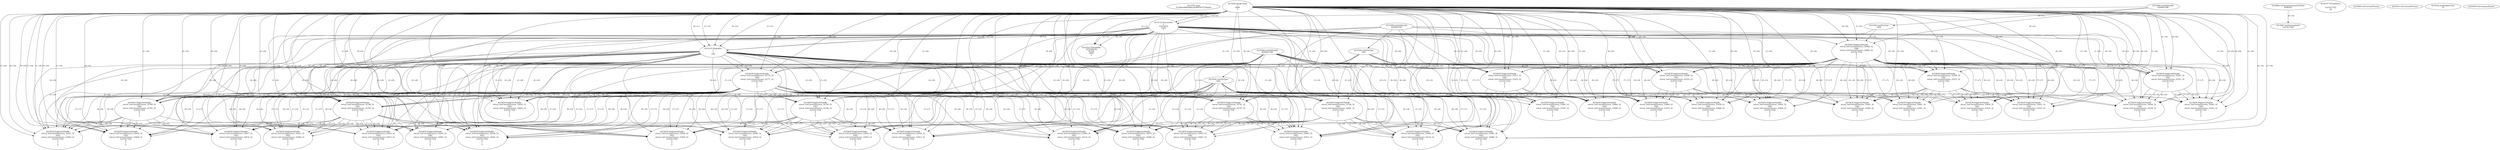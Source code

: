 // Global SCDG with merge call
digraph {
	0 [label="4213792.main
01248ce9d9ae6da24a4887b7475baeb5"]
	1 [label="4214265.HeapCreate
1
4096
0"]
	2 [label="4218869.GetSystemTimeAsFileTime
4288292"]
	3 [label="4214116.VirtualAlloc
0
33554432
8192
1"]
	1 -> 3 [label="(1-->4)"]
	1 -> 3 [label="(0-->4)"]
	4 [label="4214147.VirtualQuery

2147417352
28"]
	5 [label="4214333.HeapAlloc
1
1
256"]
	1 -> 5 [label="(1-->1)"]
	1 -> 5 [label="(0-->1)"]
	3 -> 5 [label="(4-->1)"]
	1 -> 5 [label="(1-->2)"]
	1 -> 5 [label="(0-->2)"]
	3 -> 5 [label="(4-->2)"]
	6 [label="4219047.GetStartupInfoA
2147417564"]
	2 -> 6 [label="(0-->0)"]
	7 [label="4219368.GetStdHandle
4294967286"]
	8 [label="4219392.GetFileType
1000"]
	7 -> 8 [label="(0-->1)"]
	9 [label="4219405.GetCurrentProcess
"]
	10 [label="4219414.GetCurrentProcess
"]
	11 [label="4219439.DuplicateHandle
retval_GetCurrentProcess_32770_32
1000
retval_GetCurrentProcess_32771_32
2147417556
0
1
2"]
	7 -> 11 [label="(0-->2)"]
	8 -> 11 [label="(1-->2)"]
	1 -> 11 [label="(1-->6)"]
	1 -> 11 [label="(0-->6)"]
	3 -> 11 [label="(4-->6)"]
	5 -> 11 [label="(1-->6)"]
	5 -> 11 [label="(2-->6)"]
	12 [label="4219368.GetStdHandle
4294967285"]
	13 [label="4219392.GetFileType
1001"]
	12 -> 13 [label="(0-->1)"]
	14 [label="4219439.DuplicateHandle
retval_GetCurrentProcess_32790_32
1001
retval_GetCurrentProcess_32796_32
2147417556
0
1
2"]
	12 -> 14 [label="(0-->2)"]
	13 -> 14 [label="(1-->2)"]
	11 -> 14 [label="(4-->4)"]
	1 -> 14 [label="(1-->6)"]
	1 -> 14 [label="(0-->6)"]
	3 -> 14 [label="(4-->6)"]
	5 -> 14 [label="(1-->6)"]
	5 -> 14 [label="(2-->6)"]
	11 -> 14 [label="(6-->6)"]
	11 -> 14 [label="(7-->7)"]
	15 [label="4219368.GetStdHandle
4294967284"]
	16 [label="4219392.GetFileType
1002"]
	15 -> 16 [label="(0-->1)"]
	17 [label="4219439.DuplicateHandle
retval_GetCurrentProcess_32954_32
1002
retval_GetCurrentProcess_33063_32
2147417556
0
1
2"]
	15 -> 17 [label="(0-->2)"]
	16 -> 17 [label="(1-->2)"]
	11 -> 17 [label="(4-->4)"]
	14 -> 17 [label="(4-->4)"]
	1 -> 17 [label="(1-->6)"]
	1 -> 17 [label="(0-->6)"]
	3 -> 17 [label="(4-->6)"]
	5 -> 17 [label="(1-->6)"]
	5 -> 17 [label="(2-->6)"]
	11 -> 17 [label="(6-->6)"]
	14 -> 17 [label="(6-->6)"]
	11 -> 17 [label="(7-->7)"]
	14 -> 17 [label="(7-->7)"]
	18 [label="4219524.SetHandleCount
32"]
	19 [label="4220059.GetCommandLineA
"]
	20 [label="4219439.DuplicateHandle
retval_GetCurrentProcess_32789_32
1001
retval_GetCurrentProcess_32795_32
2147417556
0
1
2"]
	12 -> 20 [label="(0-->2)"]
	13 -> 20 [label="(1-->2)"]
	11 -> 20 [label="(4-->4)"]
	1 -> 20 [label="(1-->6)"]
	1 -> 20 [label="(0-->6)"]
	3 -> 20 [label="(4-->6)"]
	5 -> 20 [label="(1-->6)"]
	5 -> 20 [label="(2-->6)"]
	11 -> 20 [label="(6-->6)"]
	11 -> 20 [label="(7-->7)"]
	21 [label="4219439.DuplicateHandle
retval_GetCurrentProcess_32956_32
1002
retval_GetCurrentProcess_33069_32
2147417556
0
1
2"]
	15 -> 21 [label="(0-->2)"]
	16 -> 21 [label="(1-->2)"]
	11 -> 21 [label="(4-->4)"]
	20 -> 21 [label="(4-->4)"]
	1 -> 21 [label="(1-->6)"]
	1 -> 21 [label="(0-->6)"]
	3 -> 21 [label="(4-->6)"]
	5 -> 21 [label="(1-->6)"]
	5 -> 21 [label="(2-->6)"]
	11 -> 21 [label="(6-->6)"]
	20 -> 21 [label="(6-->6)"]
	11 -> 21 [label="(7-->7)"]
	20 -> 21 [label="(7-->7)"]
	22 [label="4219439.DuplicateHandle
retval_GetCurrentProcess_32788_32
1001
retval_GetCurrentProcess_32793_32
2147417556
0
1
2"]
	12 -> 22 [label="(0-->2)"]
	13 -> 22 [label="(1-->2)"]
	11 -> 22 [label="(4-->4)"]
	1 -> 22 [label="(1-->6)"]
	1 -> 22 [label="(0-->6)"]
	3 -> 22 [label="(4-->6)"]
	5 -> 22 [label="(1-->6)"]
	5 -> 22 [label="(2-->6)"]
	11 -> 22 [label="(6-->6)"]
	11 -> 22 [label="(7-->7)"]
	23 [label="4219439.DuplicateHandle
retval_GetCurrentProcess_32916_32
1002
retval_GetCurrentProcess_32972_32
2147417556
0
1
2"]
	15 -> 23 [label="(0-->2)"]
	16 -> 23 [label="(1-->2)"]
	11 -> 23 [label="(4-->4)"]
	22 -> 23 [label="(4-->4)"]
	1 -> 23 [label="(1-->6)"]
	1 -> 23 [label="(0-->6)"]
	3 -> 23 [label="(4-->6)"]
	5 -> 23 [label="(1-->6)"]
	5 -> 23 [label="(2-->6)"]
	11 -> 23 [label="(6-->6)"]
	22 -> 23 [label="(6-->6)"]
	11 -> 23 [label="(7-->7)"]
	22 -> 23 [label="(7-->7)"]
	24 [label="4219439.DuplicateHandle
retval_GetCurrentProcess_32835_32
1002
retval_GetCurrentProcess_32855_32
2147417556
0
1
2"]
	15 -> 24 [label="(0-->2)"]
	16 -> 24 [label="(1-->2)"]
	11 -> 24 [label="(4-->4)"]
	1 -> 24 [label="(1-->6)"]
	1 -> 24 [label="(0-->6)"]
	3 -> 24 [label="(4-->6)"]
	5 -> 24 [label="(1-->6)"]
	5 -> 24 [label="(2-->6)"]
	11 -> 24 [label="(6-->6)"]
	11 -> 24 [label="(7-->7)"]
	25 [label="4219439.DuplicateHandle
retval_GetCurrentProcess_32917_32
1002
retval_GetCurrentProcess_32974_32
2147417556
0
1
2"]
	15 -> 25 [label="(0-->2)"]
	16 -> 25 [label="(1-->2)"]
	11 -> 25 [label="(4-->4)"]
	22 -> 25 [label="(4-->4)"]
	1 -> 25 [label="(1-->6)"]
	1 -> 25 [label="(0-->6)"]
	3 -> 25 [label="(4-->6)"]
	5 -> 25 [label="(1-->6)"]
	5 -> 25 [label="(2-->6)"]
	11 -> 25 [label="(6-->6)"]
	22 -> 25 [label="(6-->6)"]
	11 -> 25 [label="(7-->7)"]
	22 -> 25 [label="(7-->7)"]
	26 [label="4219439.DuplicateHandle
retval_GetCurrentProcess_32926_32
1002
retval_GetCurrentProcess_33011_32
2147417556
0
1
2"]
	15 -> 26 [label="(0-->2)"]
	16 -> 26 [label="(1-->2)"]
	11 -> 26 [label="(4-->4)"]
	14 -> 26 [label="(4-->4)"]
	1 -> 26 [label="(1-->6)"]
	1 -> 26 [label="(0-->6)"]
	3 -> 26 [label="(4-->6)"]
	5 -> 26 [label="(1-->6)"]
	5 -> 26 [label="(2-->6)"]
	11 -> 26 [label="(6-->6)"]
	14 -> 26 [label="(6-->6)"]
	11 -> 26 [label="(7-->7)"]
	14 -> 26 [label="(7-->7)"]
	27 [label="4219439.DuplicateHandle
retval_GetCurrentProcess_32913_32
1002
retval_GetCurrentProcess_32966_32
2147417556
0
1
2"]
	15 -> 27 [label="(0-->2)"]
	16 -> 27 [label="(1-->2)"]
	11 -> 27 [label="(4-->4)"]
	22 -> 27 [label="(4-->4)"]
	1 -> 27 [label="(1-->6)"]
	1 -> 27 [label="(0-->6)"]
	3 -> 27 [label="(4-->6)"]
	5 -> 27 [label="(1-->6)"]
	5 -> 27 [label="(2-->6)"]
	11 -> 27 [label="(6-->6)"]
	22 -> 27 [label="(6-->6)"]
	11 -> 27 [label="(7-->7)"]
	22 -> 27 [label="(7-->7)"]
	28 [label="4219439.DuplicateHandle
retval_GetCurrentProcess_32930_32
1002
retval_GetCurrentProcess_33029_32
2147417556
0
1
2"]
	15 -> 28 [label="(0-->2)"]
	16 -> 28 [label="(1-->2)"]
	11 -> 28 [label="(4-->4)"]
	14 -> 28 [label="(4-->4)"]
	1 -> 28 [label="(1-->6)"]
	1 -> 28 [label="(0-->6)"]
	3 -> 28 [label="(4-->6)"]
	5 -> 28 [label="(1-->6)"]
	5 -> 28 [label="(2-->6)"]
	11 -> 28 [label="(6-->6)"]
	14 -> 28 [label="(6-->6)"]
	11 -> 28 [label="(7-->7)"]
	14 -> 28 [label="(7-->7)"]
	29 [label="4219439.DuplicateHandle
retval_GetCurrentProcess_32936_32
1002
retval_GetCurrentProcess_33045_32
2147417556
0
1
2"]
	15 -> 29 [label="(0-->2)"]
	16 -> 29 [label="(1-->2)"]
	11 -> 29 [label="(4-->4)"]
	22 -> 29 [label="(4-->4)"]
	1 -> 29 [label="(1-->6)"]
	1 -> 29 [label="(0-->6)"]
	3 -> 29 [label="(4-->6)"]
	5 -> 29 [label="(1-->6)"]
	5 -> 29 [label="(2-->6)"]
	11 -> 29 [label="(6-->6)"]
	22 -> 29 [label="(6-->6)"]
	11 -> 29 [label="(7-->7)"]
	22 -> 29 [label="(7-->7)"]
	30 [label="4219439.DuplicateHandle
retval_GetCurrentProcess_32919_32
1002
retval_GetCurrentProcess_32982_32
2147417556
0
1
2"]
	15 -> 30 [label="(0-->2)"]
	16 -> 30 [label="(1-->2)"]
	11 -> 30 [label="(4-->4)"]
	20 -> 30 [label="(4-->4)"]
	1 -> 30 [label="(1-->6)"]
	1 -> 30 [label="(0-->6)"]
	3 -> 30 [label="(4-->6)"]
	5 -> 30 [label="(1-->6)"]
	5 -> 30 [label="(2-->6)"]
	11 -> 30 [label="(6-->6)"]
	20 -> 30 [label="(6-->6)"]
	11 -> 30 [label="(7-->7)"]
	20 -> 30 [label="(7-->7)"]
	31 [label="4219439.DuplicateHandle
retval_GetCurrentProcess_32921_32
1002
retval_GetCurrentProcess_32993_32
2147417556
0
1
2"]
	15 -> 31 [label="(0-->2)"]
	16 -> 31 [label="(1-->2)"]
	11 -> 31 [label="(4-->4)"]
	20 -> 31 [label="(4-->4)"]
	1 -> 31 [label="(1-->6)"]
	1 -> 31 [label="(0-->6)"]
	3 -> 31 [label="(4-->6)"]
	5 -> 31 [label="(1-->6)"]
	5 -> 31 [label="(2-->6)"]
	11 -> 31 [label="(6-->6)"]
	20 -> 31 [label="(6-->6)"]
	11 -> 31 [label="(7-->7)"]
	20 -> 31 [label="(7-->7)"]
	32 [label="4219439.DuplicateHandle
retval_GetCurrentProcess_32945_32
1002
retval_GetCurrentProcess_33054_32
2147417556
0
1
2"]
	15 -> 32 [label="(0-->2)"]
	16 -> 32 [label="(1-->2)"]
	11 -> 32 [label="(4-->4)"]
	14 -> 32 [label="(4-->4)"]
	1 -> 32 [label="(1-->6)"]
	1 -> 32 [label="(0-->6)"]
	3 -> 32 [label="(4-->6)"]
	5 -> 32 [label="(1-->6)"]
	5 -> 32 [label="(2-->6)"]
	11 -> 32 [label="(6-->6)"]
	14 -> 32 [label="(6-->6)"]
	11 -> 32 [label="(7-->7)"]
	14 -> 32 [label="(7-->7)"]
	33 [label="4219439.DuplicateHandle
retval_GetCurrentProcess_32794_32
1001
retval_GetCurrentProcess_32801_32
2147417556
0
1
2"]
	12 -> 33 [label="(0-->2)"]
	13 -> 33 [label="(1-->2)"]
	11 -> 33 [label="(4-->4)"]
	1 -> 33 [label="(1-->6)"]
	1 -> 33 [label="(0-->6)"]
	3 -> 33 [label="(4-->6)"]
	5 -> 33 [label="(1-->6)"]
	5 -> 33 [label="(2-->6)"]
	11 -> 33 [label="(6-->6)"]
	11 -> 33 [label="(7-->7)"]
	34 [label="4219439.DuplicateHandle
retval_GetCurrentProcess_32976_32
1002
retval_GetCurrentProcess_33080_32
2147417556
0
1
2"]
	15 -> 34 [label="(0-->2)"]
	16 -> 34 [label="(1-->2)"]
	11 -> 34 [label="(4-->4)"]
	33 -> 34 [label="(4-->4)"]
	1 -> 34 [label="(1-->6)"]
	1 -> 34 [label="(0-->6)"]
	3 -> 34 [label="(4-->6)"]
	5 -> 34 [label="(1-->6)"]
	5 -> 34 [label="(2-->6)"]
	11 -> 34 [label="(6-->6)"]
	33 -> 34 [label="(6-->6)"]
	11 -> 34 [label="(7-->7)"]
	33 -> 34 [label="(7-->7)"]
	35 [label="4219439.DuplicateHandle
retval_GetCurrentProcess_32991_32
1002
retval_GetCurrentProcess_33089_32
2147417556
0
1
2"]
	15 -> 35 [label="(0-->2)"]
	16 -> 35 [label="(1-->2)"]
	11 -> 35 [label="(4-->4)"]
	33 -> 35 [label="(4-->4)"]
	1 -> 35 [label="(1-->6)"]
	1 -> 35 [label="(0-->6)"]
	3 -> 35 [label="(4-->6)"]
	5 -> 35 [label="(1-->6)"]
	5 -> 35 [label="(2-->6)"]
	11 -> 35 [label="(6-->6)"]
	33 -> 35 [label="(6-->6)"]
	11 -> 35 [label="(7-->7)"]
	33 -> 35 [label="(7-->7)"]
	36 [label="4219439.DuplicateHandle
retval_GetCurrentProcess_33060_32
1002
retval_GetCurrentProcess_33118_32
2147417556
0
1
2"]
	15 -> 36 [label="(0-->2)"]
	16 -> 36 [label="(1-->2)"]
	11 -> 36 [label="(4-->4)"]
	33 -> 36 [label="(4-->4)"]
	1 -> 36 [label="(1-->6)"]
	1 -> 36 [label="(0-->6)"]
	3 -> 36 [label="(4-->6)"]
	5 -> 36 [label="(1-->6)"]
	5 -> 36 [label="(2-->6)"]
	11 -> 36 [label="(6-->6)"]
	33 -> 36 [label="(6-->6)"]
	11 -> 36 [label="(7-->7)"]
	33 -> 36 [label="(7-->7)"]
	37 [label="4219439.DuplicateHandle
retval_GetCurrentProcess_32791_32
1001
retval_GetCurrentProcess_32797_32
2147417556
0
1
2"]
	12 -> 37 [label="(0-->2)"]
	13 -> 37 [label="(1-->2)"]
	11 -> 37 [label="(4-->4)"]
	1 -> 37 [label="(1-->6)"]
	1 -> 37 [label="(0-->6)"]
	3 -> 37 [label="(4-->6)"]
	5 -> 37 [label="(1-->6)"]
	5 -> 37 [label="(2-->6)"]
	11 -> 37 [label="(6-->6)"]
	11 -> 37 [label="(7-->7)"]
	38 [label="4219439.DuplicateHandle
retval_GetCurrentProcess_32955_32
1002
retval_GetCurrentProcess_33067_32
2147417556
0
1
2"]
	15 -> 38 [label="(0-->2)"]
	16 -> 38 [label="(1-->2)"]
	11 -> 38 [label="(4-->4)"]
	37 -> 38 [label="(4-->4)"]
	1 -> 38 [label="(1-->6)"]
	1 -> 38 [label="(0-->6)"]
	3 -> 38 [label="(4-->6)"]
	5 -> 38 [label="(1-->6)"]
	5 -> 38 [label="(2-->6)"]
	11 -> 38 [label="(6-->6)"]
	37 -> 38 [label="(6-->6)"]
	11 -> 38 [label="(7-->7)"]
	37 -> 38 [label="(7-->7)"]
	39 [label="4219439.DuplicateHandle
retval_GetCurrentProcess_32965_32
1002
retval_GetCurrentProcess_33072_32
2147417556
0
1
2"]
	15 -> 39 [label="(0-->2)"]
	16 -> 39 [label="(1-->2)"]
	11 -> 39 [label="(4-->4)"]
	37 -> 39 [label="(4-->4)"]
	1 -> 39 [label="(1-->6)"]
	1 -> 39 [label="(0-->6)"]
	3 -> 39 [label="(4-->6)"]
	5 -> 39 [label="(1-->6)"]
	5 -> 39 [label="(2-->6)"]
	11 -> 39 [label="(6-->6)"]
	37 -> 39 [label="(6-->6)"]
	11 -> 39 [label="(7-->7)"]
	37 -> 39 [label="(7-->7)"]
	40 [label="4219439.DuplicateHandle
retval_GetCurrentProcess_33040_32
1002
retval_GetCurrentProcess_33110_32
2147417556
0
1
2"]
	15 -> 40 [label="(0-->2)"]
	16 -> 40 [label="(1-->2)"]
	11 -> 40 [label="(4-->4)"]
	33 -> 40 [label="(4-->4)"]
	1 -> 40 [label="(1-->6)"]
	1 -> 40 [label="(0-->6)"]
	3 -> 40 [label="(4-->6)"]
	5 -> 40 [label="(1-->6)"]
	5 -> 40 [label="(2-->6)"]
	11 -> 40 [label="(6-->6)"]
	33 -> 40 [label="(6-->6)"]
	11 -> 40 [label="(7-->7)"]
	33 -> 40 [label="(7-->7)"]
	41 [label="4214222.VirtualAlloc
3255304192
65536
4096
4"]
	3 -> 41 [label="(0-->1)"]
	1 -> 41 [label="(2-->3)"]
	3 -> 41 [label="(0-->0)"]
	42 [label="4219439.DuplicateHandle
retval_GetCurrentProcess_32846_32
1000
retval_GetCurrentProcess_32864_32
2147417556
0
1
2"]
	7 -> 42 [label="(0-->2)"]
	8 -> 42 [label="(1-->2)"]
	1 -> 42 [label="(1-->6)"]
	1 -> 42 [label="(0-->6)"]
	3 -> 42 [label="(4-->6)"]
	43 [label="4219439.DuplicateHandle
retval_GetCurrentProcess_33288_32
1001
retval_GetCurrentProcess_33322_32
2147417556
0
1
2"]
	12 -> 43 [label="(0-->2)"]
	13 -> 43 [label="(1-->2)"]
	42 -> 43 [label="(4-->4)"]
	1 -> 43 [label="(1-->6)"]
	1 -> 43 [label="(0-->6)"]
	3 -> 43 [label="(4-->6)"]
	42 -> 43 [label="(6-->6)"]
	42 -> 43 [label="(7-->7)"]
	44 [label="4219439.DuplicateHandle
retval_GetCurrentProcess_33439_32
1002
retval_GetCurrentProcess_33486_32
2147417556
0
1
2"]
	15 -> 44 [label="(0-->2)"]
	16 -> 44 [label="(1-->2)"]
	42 -> 44 [label="(4-->4)"]
	43 -> 44 [label="(4-->4)"]
	1 -> 44 [label="(1-->6)"]
	1 -> 44 [label="(0-->6)"]
	3 -> 44 [label="(4-->6)"]
	42 -> 44 [label="(6-->6)"]
	43 -> 44 [label="(6-->6)"]
	42 -> 44 [label="(7-->7)"]
	43 -> 44 [label="(7-->7)"]
	45 [label="4219439.DuplicateHandle
retval_GetCurrentProcess_33442_32
1002
retval_GetCurrentProcess_33499_32
2147417556
0
1
2"]
	15 -> 45 [label="(0-->2)"]
	16 -> 45 [label="(1-->2)"]
	42 -> 45 [label="(4-->4)"]
	43 -> 45 [label="(4-->4)"]
	1 -> 45 [label="(1-->6)"]
	1 -> 45 [label="(0-->6)"]
	3 -> 45 [label="(4-->6)"]
	42 -> 45 [label="(6-->6)"]
	43 -> 45 [label="(6-->6)"]
	42 -> 45 [label="(7-->7)"]
	43 -> 45 [label="(7-->7)"]
	46 [label="4219439.DuplicateHandle
retval_GetCurrentProcess_33289_32
1001
retval_GetCurrentProcess_33323_32
2147417556
0
1
2"]
	12 -> 46 [label="(0-->2)"]
	13 -> 46 [label="(1-->2)"]
	42 -> 46 [label="(4-->4)"]
	1 -> 46 [label="(1-->6)"]
	1 -> 46 [label="(0-->6)"]
	3 -> 46 [label="(4-->6)"]
	42 -> 46 [label="(6-->6)"]
	42 -> 46 [label="(7-->7)"]
	47 [label="4219439.DuplicateHandle
retval_GetCurrentProcess_33450_32
1002
retval_GetCurrentProcess_33531_32
2147417556
0
1
2"]
	15 -> 47 [label="(0-->2)"]
	16 -> 47 [label="(1-->2)"]
	42 -> 47 [label="(4-->4)"]
	46 -> 47 [label="(4-->4)"]
	1 -> 47 [label="(1-->6)"]
	1 -> 47 [label="(0-->6)"]
	3 -> 47 [label="(4-->6)"]
	42 -> 47 [label="(6-->6)"]
	46 -> 47 [label="(6-->6)"]
	42 -> 47 [label="(7-->7)"]
	46 -> 47 [label="(7-->7)"]
	48 [label="4219439.DuplicateHandle
retval_GetCurrentProcess_33451_32
1002
retval_GetCurrentProcess_33533_32
2147417556
0
1
2"]
	15 -> 48 [label="(0-->2)"]
	16 -> 48 [label="(1-->2)"]
	42 -> 48 [label="(4-->4)"]
	46 -> 48 [label="(4-->4)"]
	1 -> 48 [label="(1-->6)"]
	1 -> 48 [label="(0-->6)"]
	3 -> 48 [label="(4-->6)"]
	42 -> 48 [label="(6-->6)"]
	46 -> 48 [label="(6-->6)"]
	42 -> 48 [label="(7-->7)"]
	46 -> 48 [label="(7-->7)"]
	49 [label="4219439.DuplicateHandle
retval_GetCurrentProcess_33441_32
1002
retval_GetCurrentProcess_33494_32
2147417556
0
1
2"]
	15 -> 49 [label="(0-->2)"]
	16 -> 49 [label="(1-->2)"]
	42 -> 49 [label="(4-->4)"]
	46 -> 49 [label="(4-->4)"]
	1 -> 49 [label="(1-->6)"]
	1 -> 49 [label="(0-->6)"]
	3 -> 49 [label="(4-->6)"]
	42 -> 49 [label="(6-->6)"]
	46 -> 49 [label="(6-->6)"]
	42 -> 49 [label="(7-->7)"]
	46 -> 49 [label="(7-->7)"]
	50 [label="4219439.DuplicateHandle
retval_GetCurrentProcess_33287_32
1001
retval_GetCurrentProcess_33321_32
2147417556
0
1
2"]
	12 -> 50 [label="(0-->2)"]
	13 -> 50 [label="(1-->2)"]
	42 -> 50 [label="(4-->4)"]
	1 -> 50 [label="(1-->6)"]
	1 -> 50 [label="(0-->6)"]
	3 -> 50 [label="(4-->6)"]
	42 -> 50 [label="(6-->6)"]
	42 -> 50 [label="(7-->7)"]
	51 [label="4219439.DuplicateHandle
retval_GetCurrentProcess_33443_32
1002
retval_GetCurrentProcess_33501_32
2147417556
0
1
2"]
	15 -> 51 [label="(0-->2)"]
	16 -> 51 [label="(1-->2)"]
	42 -> 51 [label="(4-->4)"]
	50 -> 51 [label="(4-->4)"]
	1 -> 51 [label="(1-->6)"]
	1 -> 51 [label="(0-->6)"]
	3 -> 51 [label="(4-->6)"]
	42 -> 51 [label="(6-->6)"]
	50 -> 51 [label="(6-->6)"]
	42 -> 51 [label="(7-->7)"]
	50 -> 51 [label="(7-->7)"]
	52 [label="4219439.DuplicateHandle
retval_GetCurrentProcess_33461_32
1002
retval_GetCurrentProcess_33581_32
2147417556
0
1
2"]
	15 -> 52 [label="(0-->2)"]
	16 -> 52 [label="(1-->2)"]
	42 -> 52 [label="(4-->4)"]
	46 -> 52 [label="(4-->4)"]
	1 -> 52 [label="(1-->6)"]
	1 -> 52 [label="(0-->6)"]
	3 -> 52 [label="(4-->6)"]
	42 -> 52 [label="(6-->6)"]
	46 -> 52 [label="(6-->6)"]
	42 -> 52 [label="(7-->7)"]
	46 -> 52 [label="(7-->7)"]
	53 [label="4219439.DuplicateHandle
retval_GetCurrentProcess_33460_32
1002
retval_GetCurrentProcess_33579_32
2147417556
0
1
2"]
	15 -> 53 [label="(0-->2)"]
	16 -> 53 [label="(1-->2)"]
	42 -> 53 [label="(4-->4)"]
	43 -> 53 [label="(4-->4)"]
	1 -> 53 [label="(1-->6)"]
	1 -> 53 [label="(0-->6)"]
	3 -> 53 [label="(4-->6)"]
	42 -> 53 [label="(6-->6)"]
	43 -> 53 [label="(6-->6)"]
	42 -> 53 [label="(7-->7)"]
	43 -> 53 [label="(7-->7)"]
	54 [label="4219439.DuplicateHandle
retval_GetCurrentProcess_33444_32
1002
retval_GetCurrentProcess_33516_32
2147417556
0
1
2"]
	15 -> 54 [label="(0-->2)"]
	16 -> 54 [label="(1-->2)"]
	42 -> 54 [label="(4-->4)"]
	50 -> 54 [label="(4-->4)"]
	1 -> 54 [label="(1-->6)"]
	1 -> 54 [label="(0-->6)"]
	3 -> 54 [label="(4-->6)"]
	42 -> 54 [label="(6-->6)"]
	50 -> 54 [label="(6-->6)"]
	42 -> 54 [label="(7-->7)"]
	50 -> 54 [label="(7-->7)"]
	55 [label="4219439.DuplicateHandle
retval_GetCurrentProcess_33311_32
1001
retval_GetCurrentProcess_33325_32
2147417556
0
1
2"]
	12 -> 55 [label="(0-->2)"]
	13 -> 55 [label="(1-->2)"]
	42 -> 55 [label="(4-->4)"]
	1 -> 55 [label="(1-->6)"]
	1 -> 55 [label="(0-->6)"]
	3 -> 55 [label="(4-->6)"]
	42 -> 55 [label="(6-->6)"]
	42 -> 55 [label="(7-->7)"]
	56 [label="4219439.DuplicateHandle
retval_GetCurrentProcess_33463_32
1002
retval_GetCurrentProcess_33587_32
2147417556
0
1
2"]
	15 -> 56 [label="(0-->2)"]
	16 -> 56 [label="(1-->2)"]
	42 -> 56 [label="(4-->4)"]
	55 -> 56 [label="(4-->4)"]
	1 -> 56 [label="(1-->6)"]
	1 -> 56 [label="(0-->6)"]
	3 -> 56 [label="(4-->6)"]
	42 -> 56 [label="(6-->6)"]
	55 -> 56 [label="(6-->6)"]
	42 -> 56 [label="(7-->7)"]
	55 -> 56 [label="(7-->7)"]
	57 [label="4219439.DuplicateHandle
retval_GetCurrentProcess_33464_32
1002
retval_GetCurrentProcess_33589_32
2147417556
0
1
2"]
	15 -> 57 [label="(0-->2)"]
	16 -> 57 [label="(1-->2)"]
	42 -> 57 [label="(4-->4)"]
	55 -> 57 [label="(4-->4)"]
	1 -> 57 [label="(1-->6)"]
	1 -> 57 [label="(0-->6)"]
	3 -> 57 [label="(4-->6)"]
	42 -> 57 [label="(6-->6)"]
	55 -> 57 [label="(6-->6)"]
	42 -> 57 [label="(7-->7)"]
	55 -> 57 [label="(7-->7)"]
}
